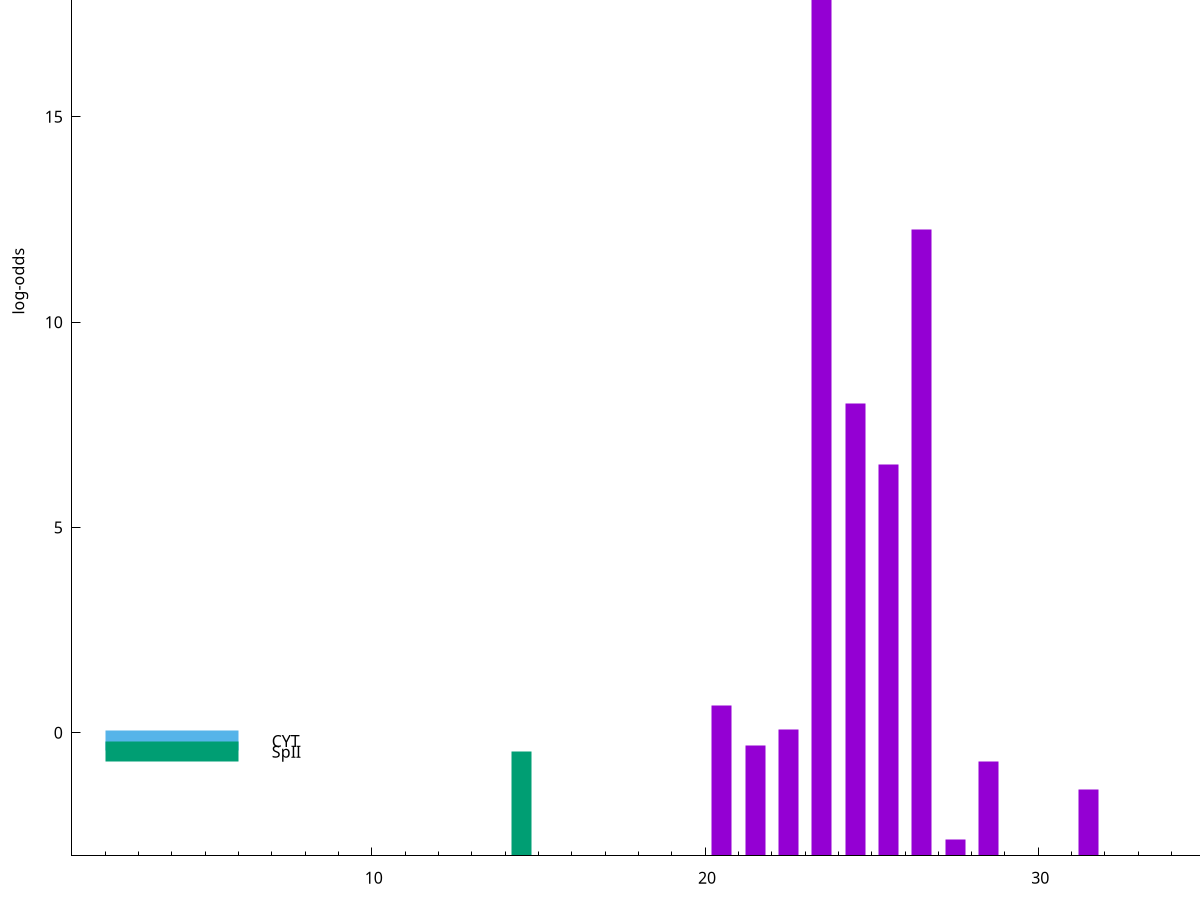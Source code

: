 set title "LipoP predictions for SRR4017849.gff"
set size 2., 1.4
set xrange [1:70] 
set mxtics 10
set yrange [-3:25]
set y2range [0:28]
set ylabel "log-odds"
set term postscript eps color solid "Helvetica" 30
set output "SRR4017849.gff106.eps"
set arrow from 2,19.2823 to 6,19.2823 nohead lt 1 lw 20
set label "SpI" at 7,19.2823
set arrow from 2,-0.200913 to 6,-0.200913 nohead lt 3 lw 20
set label "CYT" at 7,-0.200913
set arrow from 2,-0.461168 to 6,-0.461168 nohead lt 2 lw 20
set label "SpII" at 7,-0.461168
set arrow from 2,19.2823 to 6,19.2823 nohead lt 1 lw 20
set label "SpI" at 7,19.2823
# NOTE: The scores below are the log-odds scores with the threshold
# NOTE: subtracted (a hack to make gnuplot make the histogram all
# NOTE: look nice).
plot "-" axes x1y2 title "" with impulses lt 2 lw 20, "-" axes x1y2 title "" with impulses lt 1 lw 20
14.500000 2.538820
e
23.500000 22.270500
26.500000 15.245000
24.500000 11.011630
25.500000 9.528290
20.500000 3.668972
22.500000 3.081970
21.500000 2.679898
28.500000 2.308688
31.500000 1.629670
27.500000 0.397680
e
exit
